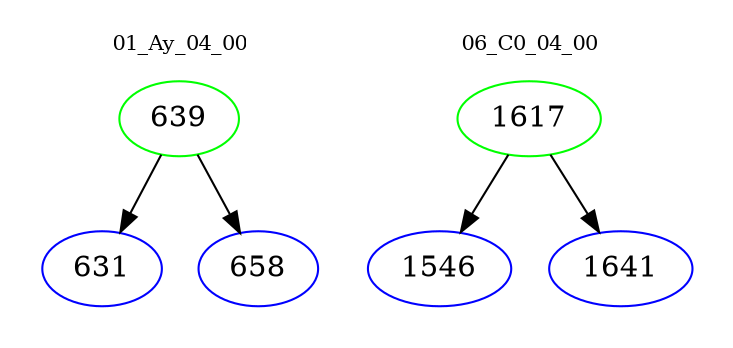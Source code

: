 digraph{
subgraph cluster_0 {
color = white
label = "01_Ay_04_00";
fontsize=10;
T0_639 [label="639", color="green"]
T0_639 -> T0_631 [color="black"]
T0_631 [label="631", color="blue"]
T0_639 -> T0_658 [color="black"]
T0_658 [label="658", color="blue"]
}
subgraph cluster_1 {
color = white
label = "06_C0_04_00";
fontsize=10;
T1_1617 [label="1617", color="green"]
T1_1617 -> T1_1546 [color="black"]
T1_1546 [label="1546", color="blue"]
T1_1617 -> T1_1641 [color="black"]
T1_1641 [label="1641", color="blue"]
}
}
